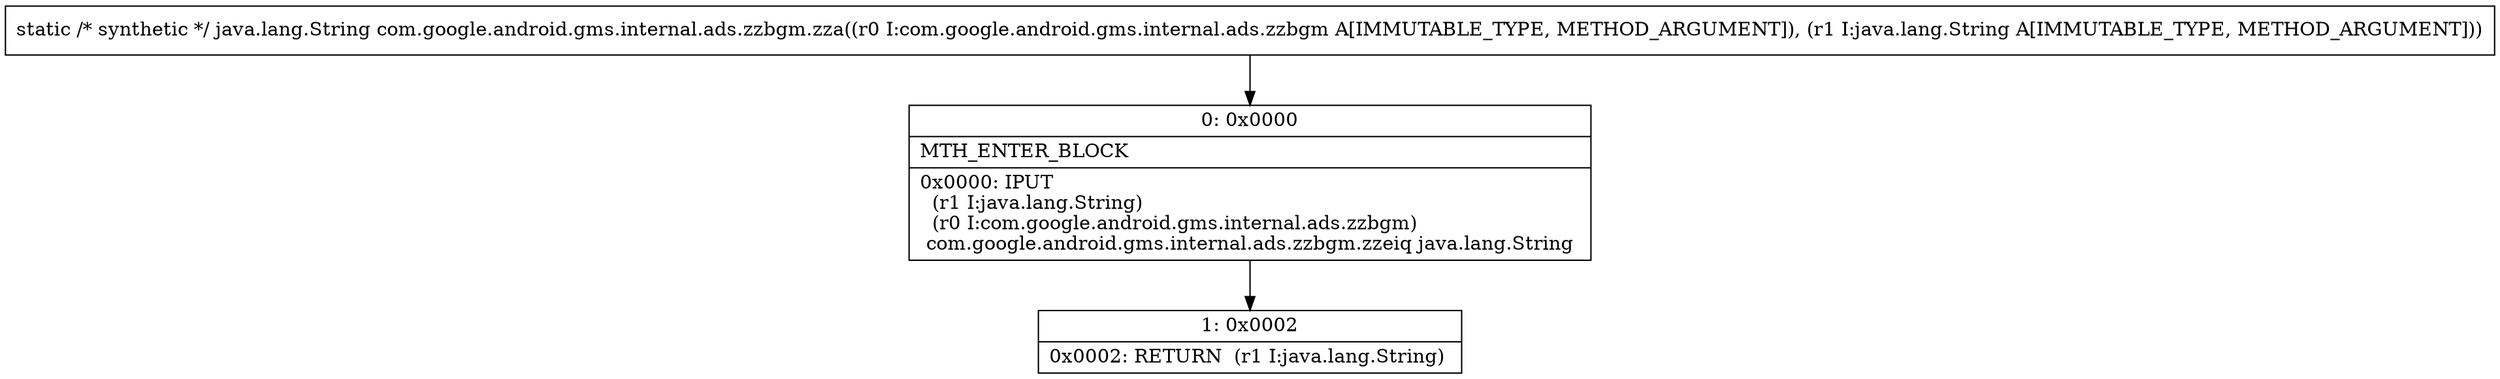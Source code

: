 digraph "CFG forcom.google.android.gms.internal.ads.zzbgm.zza(Lcom\/google\/android\/gms\/internal\/ads\/zzbgm;Ljava\/lang\/String;)Ljava\/lang\/String;" {
Node_0 [shape=record,label="{0\:\ 0x0000|MTH_ENTER_BLOCK\l|0x0000: IPUT  \l  (r1 I:java.lang.String)\l  (r0 I:com.google.android.gms.internal.ads.zzbgm)\l com.google.android.gms.internal.ads.zzbgm.zzeiq java.lang.String \l}"];
Node_1 [shape=record,label="{1\:\ 0x0002|0x0002: RETURN  (r1 I:java.lang.String) \l}"];
MethodNode[shape=record,label="{static \/* synthetic *\/ java.lang.String com.google.android.gms.internal.ads.zzbgm.zza((r0 I:com.google.android.gms.internal.ads.zzbgm A[IMMUTABLE_TYPE, METHOD_ARGUMENT]), (r1 I:java.lang.String A[IMMUTABLE_TYPE, METHOD_ARGUMENT])) }"];
MethodNode -> Node_0;
Node_0 -> Node_1;
}

